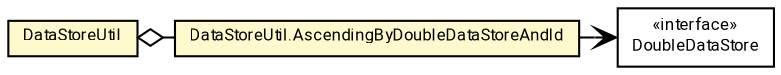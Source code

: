 #!/usr/local/bin/dot
#
# Class diagram 
# Generated by UMLGraph version R5_7_2-60-g0e99a6 (http://www.spinellis.gr/umlgraph/)
#

digraph G {
	graph [fontnames="svg"]
	edge [fontname="Roboto",fontsize=7,labelfontname="Roboto",labelfontsize=7,color="black"];
	node [fontname="Roboto",fontcolor="black",fontsize=8,shape=plaintext,margin=0,width=0,height=0];
	nodesep=0.15;
	ranksep=0.25;
	rankdir=LR;
	// de.lmu.ifi.dbs.elki.database.datastore.DataStoreUtil
	c3133986 [label=<<table title="de.lmu.ifi.dbs.elki.database.datastore.DataStoreUtil" border="0" cellborder="1" cellspacing="0" cellpadding="2" bgcolor="LemonChiffon" href="DataStoreUtil.html" target="_parent">
		<tr><td><table border="0" cellspacing="0" cellpadding="1">
		<tr><td align="center" balign="center"> <font face="Roboto">DataStoreUtil</font> </td></tr>
		</table></td></tr>
		</table>>, URL="DataStoreUtil.html"];
	// de.lmu.ifi.dbs.elki.database.datastore.DataStoreUtil.AscendingByDoubleDataStoreAndId
	c3133989 [label=<<table title="de.lmu.ifi.dbs.elki.database.datastore.DataStoreUtil.AscendingByDoubleDataStoreAndId" border="0" cellborder="1" cellspacing="0" cellpadding="2" bgcolor="lemonChiffon" href="DataStoreUtil.AscendingByDoubleDataStoreAndId.html" target="_parent">
		<tr><td><table border="0" cellspacing="0" cellpadding="1">
		<tr><td align="center" balign="center"> <font face="Roboto">DataStoreUtil.AscendingByDoubleDataStoreAndId</font> </td></tr>
		</table></td></tr>
		</table>>, URL="DataStoreUtil.AscendingByDoubleDataStoreAndId.html"];
	// de.lmu.ifi.dbs.elki.database.datastore.DoubleDataStore
	c3134012 [label=<<table title="de.lmu.ifi.dbs.elki.database.datastore.DoubleDataStore" border="0" cellborder="1" cellspacing="0" cellpadding="2" href="DoubleDataStore.html" target="_parent">
		<tr><td><table border="0" cellspacing="0" cellpadding="1">
		<tr><td align="center" balign="center"> &#171;interface&#187; </td></tr>
		<tr><td align="center" balign="center"> <font face="Roboto">DoubleDataStore</font> </td></tr>
		</table></td></tr>
		</table>>, URL="DoubleDataStore.html"];
	// de.lmu.ifi.dbs.elki.database.datastore.DataStoreUtil has de.lmu.ifi.dbs.elki.database.datastore.DataStoreUtil.AscendingByDoubleDataStoreAndId
	c3133986 -> c3133989 [arrowhead=none,arrowtail=ediamond,dir=back,weight=4];
	// de.lmu.ifi.dbs.elki.database.datastore.DataStoreUtil.AscendingByDoubleDataStoreAndId navassoc de.lmu.ifi.dbs.elki.database.datastore.DoubleDataStore
	c3133989 -> c3134012 [arrowhead=open,weight=1];
}

